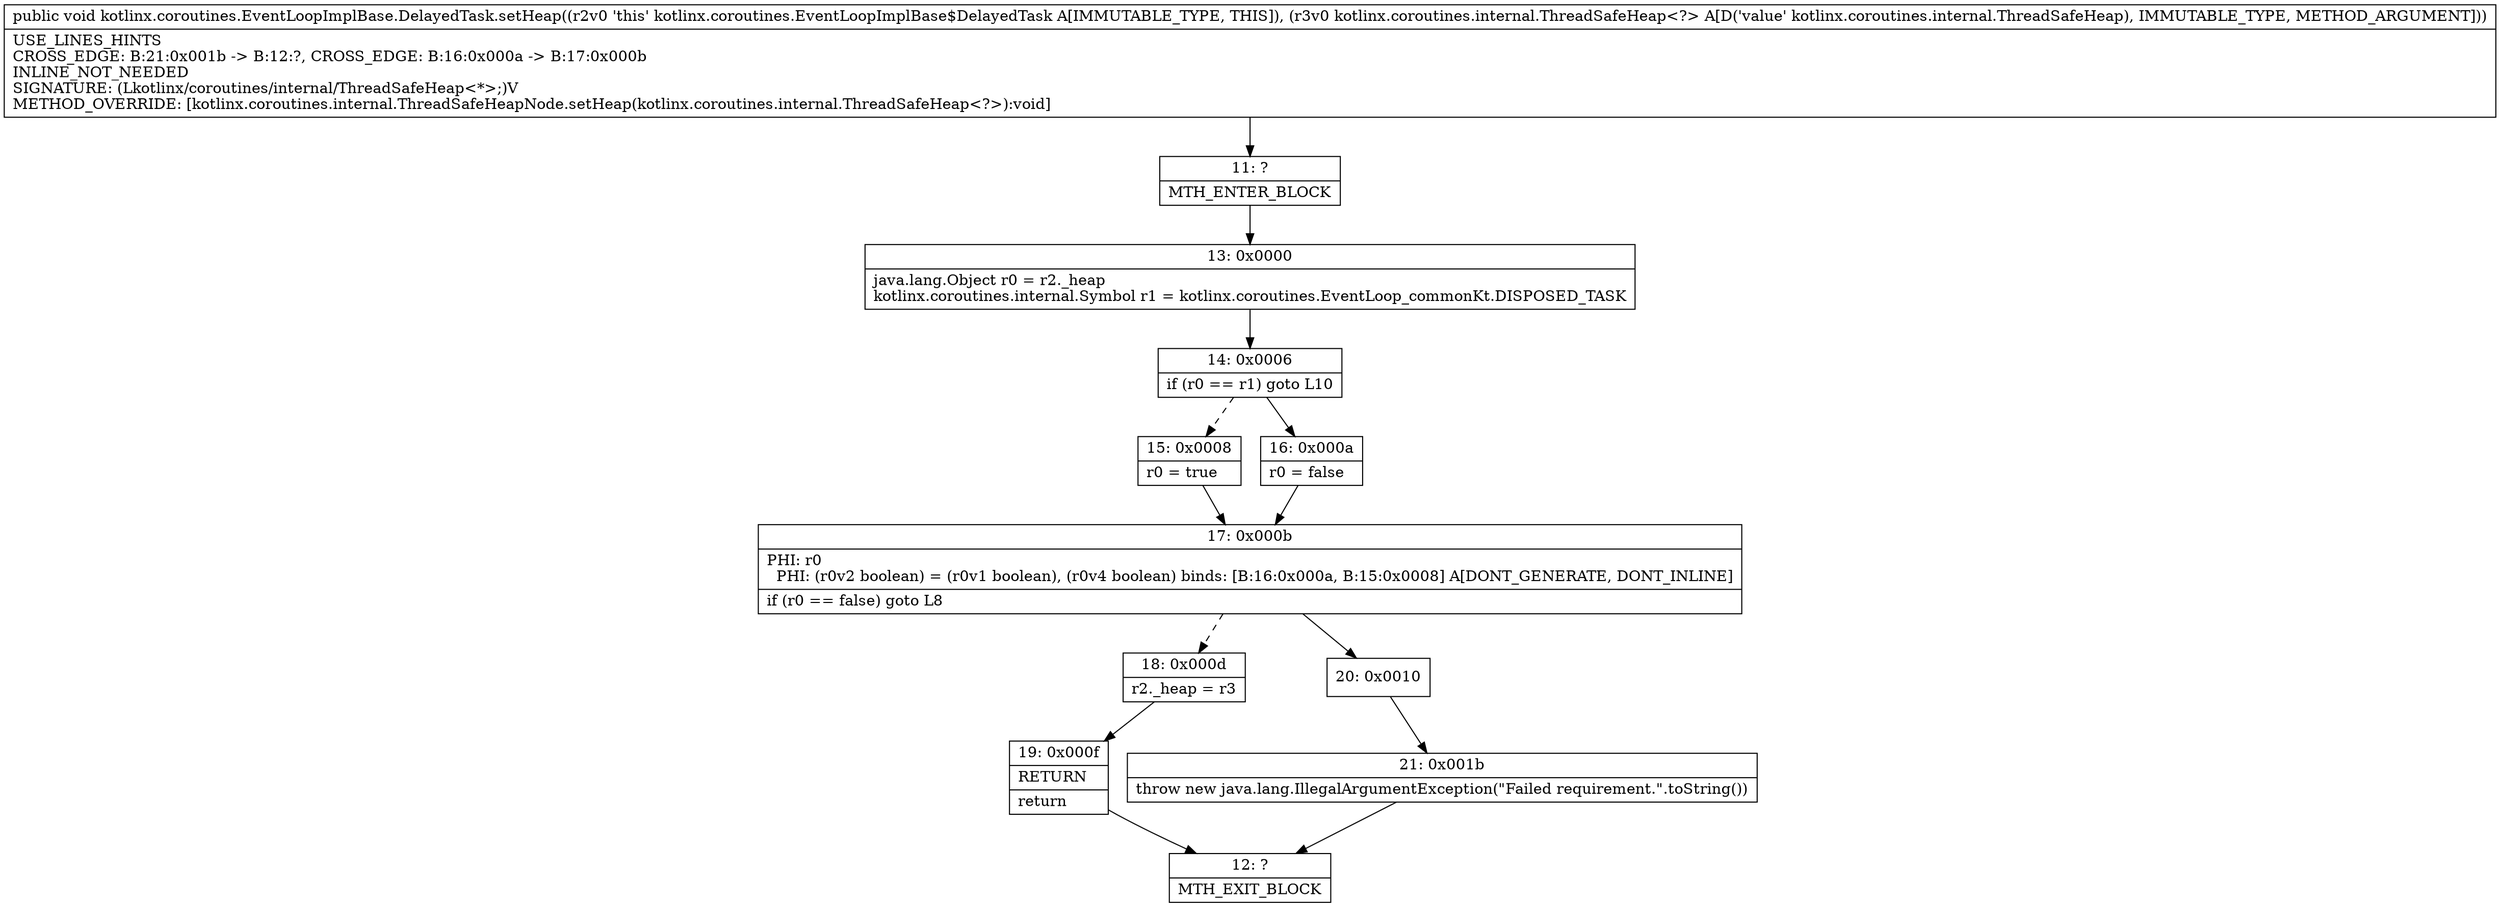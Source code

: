 digraph "CFG forkotlinx.coroutines.EventLoopImplBase.DelayedTask.setHeap(Lkotlinx\/coroutines\/internal\/ThreadSafeHeap;)V" {
Node_11 [shape=record,label="{11\:\ ?|MTH_ENTER_BLOCK\l}"];
Node_13 [shape=record,label="{13\:\ 0x0000|java.lang.Object r0 = r2._heap\lkotlinx.coroutines.internal.Symbol r1 = kotlinx.coroutines.EventLoop_commonKt.DISPOSED_TASK\l}"];
Node_14 [shape=record,label="{14\:\ 0x0006|if (r0 == r1) goto L10\l}"];
Node_15 [shape=record,label="{15\:\ 0x0008|r0 = true\l}"];
Node_17 [shape=record,label="{17\:\ 0x000b|PHI: r0 \l  PHI: (r0v2 boolean) = (r0v1 boolean), (r0v4 boolean) binds: [B:16:0x000a, B:15:0x0008] A[DONT_GENERATE, DONT_INLINE]\l|if (r0 == false) goto L8\l}"];
Node_18 [shape=record,label="{18\:\ 0x000d|r2._heap = r3\l}"];
Node_19 [shape=record,label="{19\:\ 0x000f|RETURN\l|return\l}"];
Node_12 [shape=record,label="{12\:\ ?|MTH_EXIT_BLOCK\l}"];
Node_20 [shape=record,label="{20\:\ 0x0010}"];
Node_21 [shape=record,label="{21\:\ 0x001b|throw new java.lang.IllegalArgumentException(\"Failed requirement.\".toString())\l}"];
Node_16 [shape=record,label="{16\:\ 0x000a|r0 = false\l}"];
MethodNode[shape=record,label="{public void kotlinx.coroutines.EventLoopImplBase.DelayedTask.setHeap((r2v0 'this' kotlinx.coroutines.EventLoopImplBase$DelayedTask A[IMMUTABLE_TYPE, THIS]), (r3v0 kotlinx.coroutines.internal.ThreadSafeHeap\<?\> A[D('value' kotlinx.coroutines.internal.ThreadSafeHeap), IMMUTABLE_TYPE, METHOD_ARGUMENT]))  | USE_LINES_HINTS\lCROSS_EDGE: B:21:0x001b \-\> B:12:?, CROSS_EDGE: B:16:0x000a \-\> B:17:0x000b\lINLINE_NOT_NEEDED\lSIGNATURE: (Lkotlinx\/coroutines\/internal\/ThreadSafeHeap\<*\>;)V\lMETHOD_OVERRIDE: [kotlinx.coroutines.internal.ThreadSafeHeapNode.setHeap(kotlinx.coroutines.internal.ThreadSafeHeap\<?\>):void]\l}"];
MethodNode -> Node_11;Node_11 -> Node_13;
Node_13 -> Node_14;
Node_14 -> Node_15[style=dashed];
Node_14 -> Node_16;
Node_15 -> Node_17;
Node_17 -> Node_18[style=dashed];
Node_17 -> Node_20;
Node_18 -> Node_19;
Node_19 -> Node_12;
Node_20 -> Node_21;
Node_21 -> Node_12;
Node_16 -> Node_17;
}

